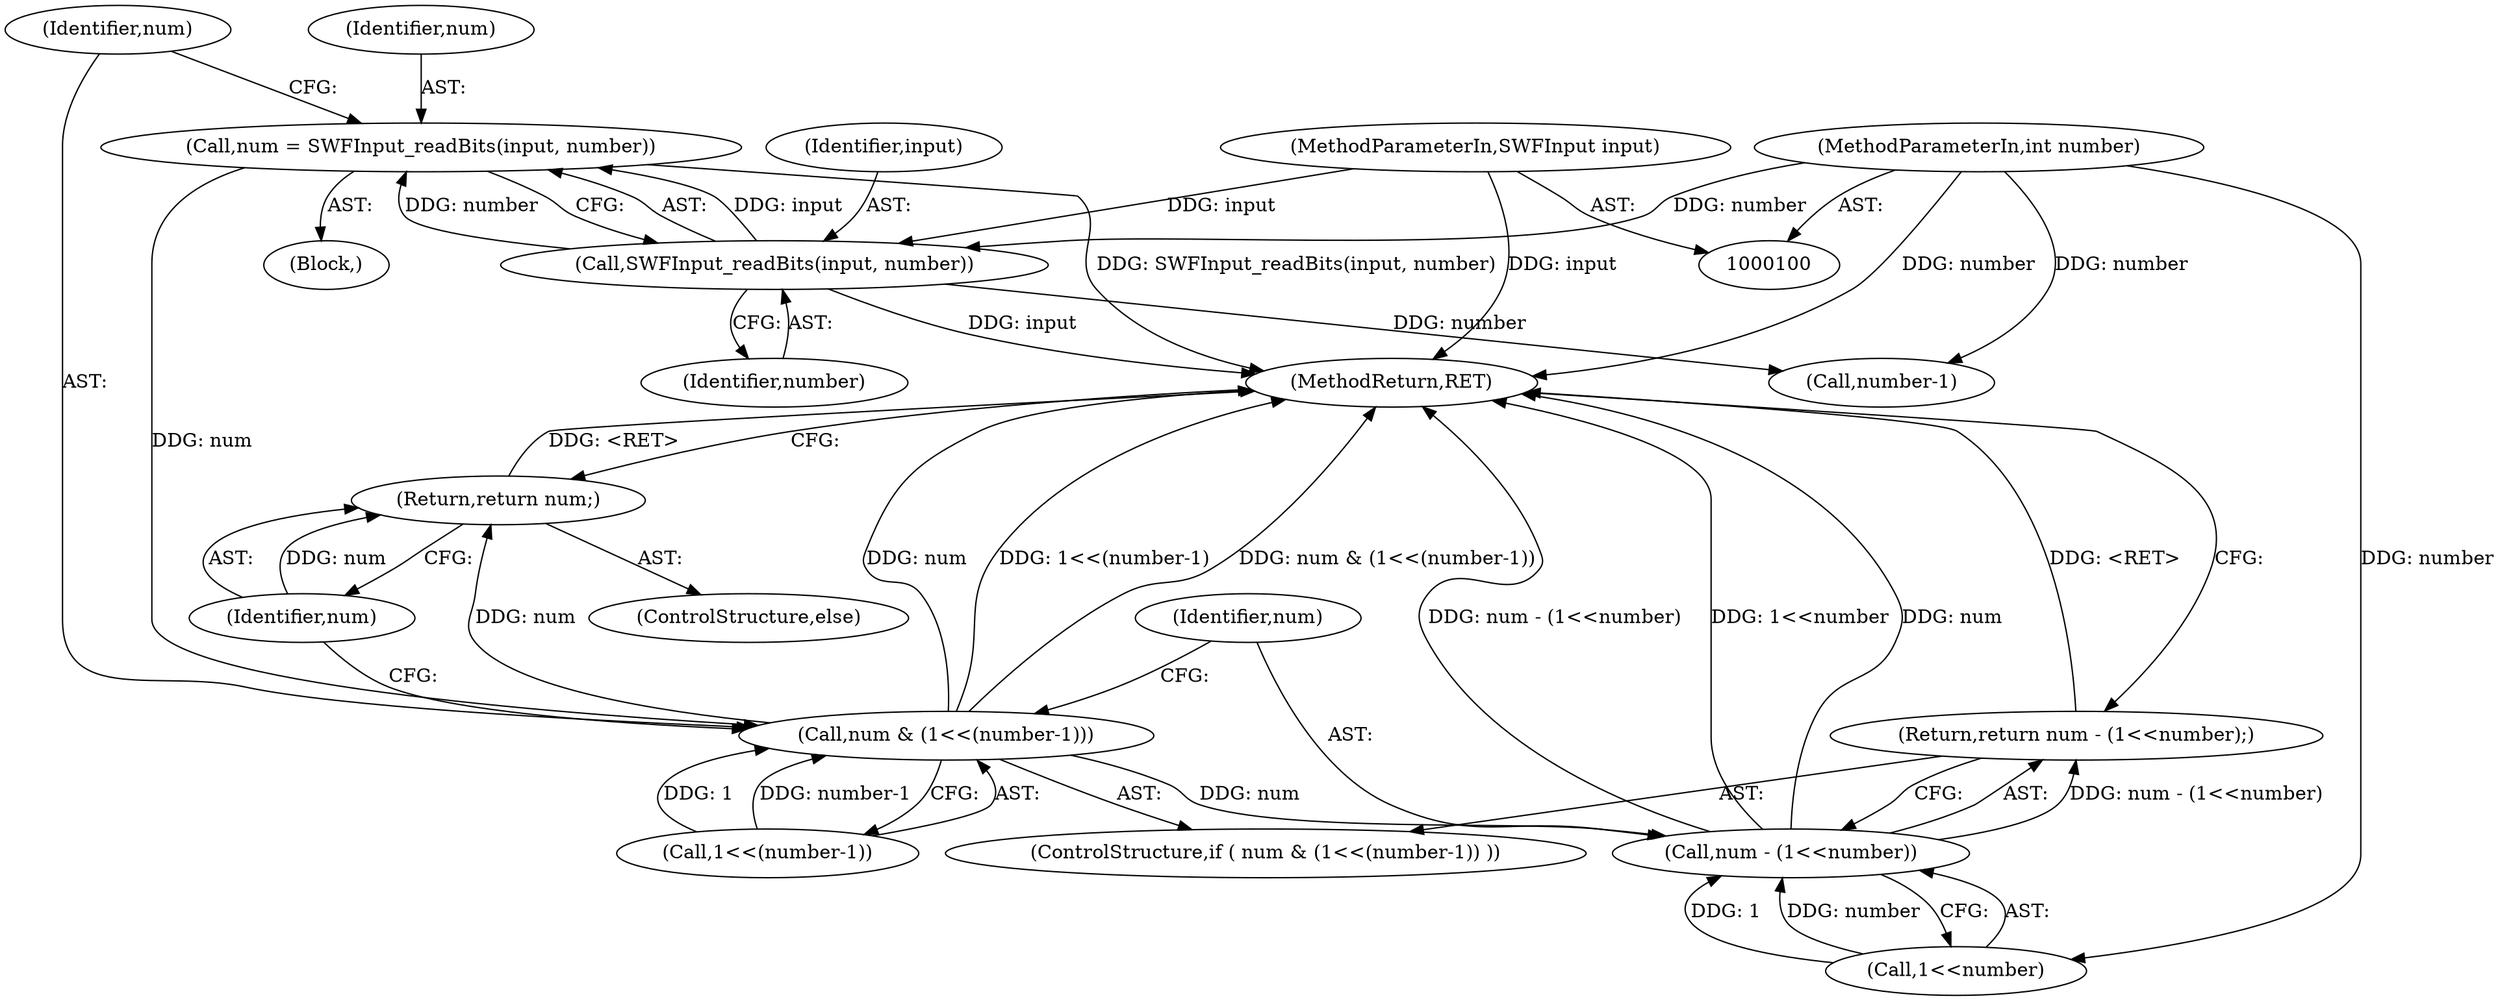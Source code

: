 digraph "1_libming_2223f7a1e431455a1411bee77c90db94a6f8e8fe@API" {
"1000105" [label="(Call,num = SWFInput_readBits(input, number))"];
"1000107" [label="(Call,SWFInput_readBits(input, number))"];
"1000101" [label="(MethodParameterIn,SWFInput input)"];
"1000102" [label="(MethodParameterIn,int number)"];
"1000111" [label="(Call,num & (1<<(number-1)))"];
"1000119" [label="(Call,num - (1<<number))"];
"1000118" [label="(Return,return num - (1<<number);)"];
"1000125" [label="(Return,return num;)"];
"1000120" [label="(Identifier,num)"];
"1000109" [label="(Identifier,number)"];
"1000124" [label="(ControlStructure,else)"];
"1000102" [label="(MethodParameterIn,int number)"];
"1000121" [label="(Call,1<<number)"];
"1000126" [label="(Identifier,num)"];
"1000127" [label="(MethodReturn,RET)"];
"1000101" [label="(MethodParameterIn,SWFInput input)"];
"1000118" [label="(Return,return num - (1<<number);)"];
"1000119" [label="(Call,num - (1<<number))"];
"1000112" [label="(Identifier,num)"];
"1000105" [label="(Call,num = SWFInput_readBits(input, number))"];
"1000125" [label="(Return,return num;)"];
"1000107" [label="(Call,SWFInput_readBits(input, number))"];
"1000115" [label="(Call,number-1)"];
"1000106" [label="(Identifier,num)"];
"1000111" [label="(Call,num & (1<<(number-1)))"];
"1000113" [label="(Call,1<<(number-1))"];
"1000108" [label="(Identifier,input)"];
"1000103" [label="(Block,)"];
"1000110" [label="(ControlStructure,if ( num & (1<<(number-1)) ))"];
"1000105" -> "1000103"  [label="AST: "];
"1000105" -> "1000107"  [label="CFG: "];
"1000106" -> "1000105"  [label="AST: "];
"1000107" -> "1000105"  [label="AST: "];
"1000112" -> "1000105"  [label="CFG: "];
"1000105" -> "1000127"  [label="DDG: SWFInput_readBits(input, number)"];
"1000107" -> "1000105"  [label="DDG: input"];
"1000107" -> "1000105"  [label="DDG: number"];
"1000105" -> "1000111"  [label="DDG: num"];
"1000107" -> "1000109"  [label="CFG: "];
"1000108" -> "1000107"  [label="AST: "];
"1000109" -> "1000107"  [label="AST: "];
"1000107" -> "1000127"  [label="DDG: input"];
"1000101" -> "1000107"  [label="DDG: input"];
"1000102" -> "1000107"  [label="DDG: number"];
"1000107" -> "1000115"  [label="DDG: number"];
"1000101" -> "1000100"  [label="AST: "];
"1000101" -> "1000127"  [label="DDG: input"];
"1000102" -> "1000100"  [label="AST: "];
"1000102" -> "1000127"  [label="DDG: number"];
"1000102" -> "1000115"  [label="DDG: number"];
"1000102" -> "1000121"  [label="DDG: number"];
"1000111" -> "1000110"  [label="AST: "];
"1000111" -> "1000113"  [label="CFG: "];
"1000112" -> "1000111"  [label="AST: "];
"1000113" -> "1000111"  [label="AST: "];
"1000120" -> "1000111"  [label="CFG: "];
"1000126" -> "1000111"  [label="CFG: "];
"1000111" -> "1000127"  [label="DDG: num"];
"1000111" -> "1000127"  [label="DDG: 1<<(number-1)"];
"1000111" -> "1000127"  [label="DDG: num & (1<<(number-1))"];
"1000113" -> "1000111"  [label="DDG: 1"];
"1000113" -> "1000111"  [label="DDG: number-1"];
"1000111" -> "1000119"  [label="DDG: num"];
"1000111" -> "1000125"  [label="DDG: num"];
"1000119" -> "1000118"  [label="AST: "];
"1000119" -> "1000121"  [label="CFG: "];
"1000120" -> "1000119"  [label="AST: "];
"1000121" -> "1000119"  [label="AST: "];
"1000118" -> "1000119"  [label="CFG: "];
"1000119" -> "1000127"  [label="DDG: num - (1<<number)"];
"1000119" -> "1000127"  [label="DDG: 1<<number"];
"1000119" -> "1000127"  [label="DDG: num"];
"1000119" -> "1000118"  [label="DDG: num - (1<<number)"];
"1000121" -> "1000119"  [label="DDG: 1"];
"1000121" -> "1000119"  [label="DDG: number"];
"1000118" -> "1000110"  [label="AST: "];
"1000127" -> "1000118"  [label="CFG: "];
"1000118" -> "1000127"  [label="DDG: <RET>"];
"1000125" -> "1000124"  [label="AST: "];
"1000125" -> "1000126"  [label="CFG: "];
"1000126" -> "1000125"  [label="AST: "];
"1000127" -> "1000125"  [label="CFG: "];
"1000125" -> "1000127"  [label="DDG: <RET>"];
"1000126" -> "1000125"  [label="DDG: num"];
}
